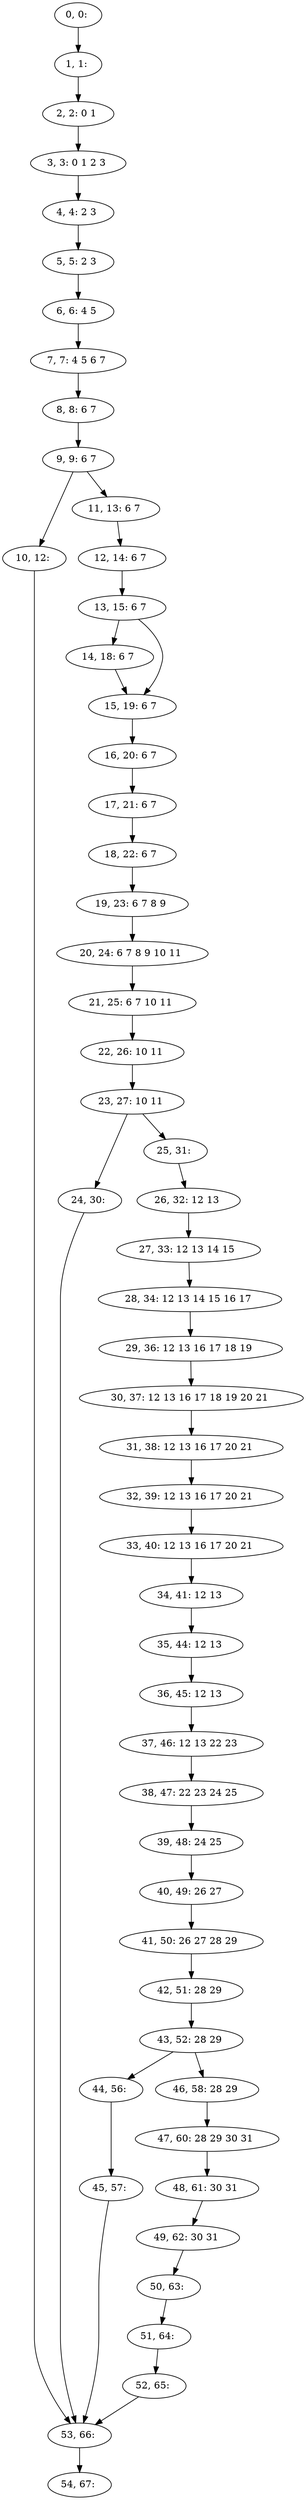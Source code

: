 digraph G {
0[label="0, 0: "];
1[label="1, 1: "];
2[label="2, 2: 0 1 "];
3[label="3, 3: 0 1 2 3 "];
4[label="4, 4: 2 3 "];
5[label="5, 5: 2 3 "];
6[label="6, 6: 4 5 "];
7[label="7, 7: 4 5 6 7 "];
8[label="8, 8: 6 7 "];
9[label="9, 9: 6 7 "];
10[label="10, 12: "];
11[label="11, 13: 6 7 "];
12[label="12, 14: 6 7 "];
13[label="13, 15: 6 7 "];
14[label="14, 18: 6 7 "];
15[label="15, 19: 6 7 "];
16[label="16, 20: 6 7 "];
17[label="17, 21: 6 7 "];
18[label="18, 22: 6 7 "];
19[label="19, 23: 6 7 8 9 "];
20[label="20, 24: 6 7 8 9 10 11 "];
21[label="21, 25: 6 7 10 11 "];
22[label="22, 26: 10 11 "];
23[label="23, 27: 10 11 "];
24[label="24, 30: "];
25[label="25, 31: "];
26[label="26, 32: 12 13 "];
27[label="27, 33: 12 13 14 15 "];
28[label="28, 34: 12 13 14 15 16 17 "];
29[label="29, 36: 12 13 16 17 18 19 "];
30[label="30, 37: 12 13 16 17 18 19 20 21 "];
31[label="31, 38: 12 13 16 17 20 21 "];
32[label="32, 39: 12 13 16 17 20 21 "];
33[label="33, 40: 12 13 16 17 20 21 "];
34[label="34, 41: 12 13 "];
35[label="35, 44: 12 13 "];
36[label="36, 45: 12 13 "];
37[label="37, 46: 12 13 22 23 "];
38[label="38, 47: 22 23 24 25 "];
39[label="39, 48: 24 25 "];
40[label="40, 49: 26 27 "];
41[label="41, 50: 26 27 28 29 "];
42[label="42, 51: 28 29 "];
43[label="43, 52: 28 29 "];
44[label="44, 56: "];
45[label="45, 57: "];
46[label="46, 58: 28 29 "];
47[label="47, 60: 28 29 30 31 "];
48[label="48, 61: 30 31 "];
49[label="49, 62: 30 31 "];
50[label="50, 63: "];
51[label="51, 64: "];
52[label="52, 65: "];
53[label="53, 66: "];
54[label="54, 67: "];
0->1 ;
1->2 ;
2->3 ;
3->4 ;
4->5 ;
5->6 ;
6->7 ;
7->8 ;
8->9 ;
9->10 ;
9->11 ;
10->53 ;
11->12 ;
12->13 ;
13->14 ;
13->15 ;
14->15 ;
15->16 ;
16->17 ;
17->18 ;
18->19 ;
19->20 ;
20->21 ;
21->22 ;
22->23 ;
23->24 ;
23->25 ;
24->53 ;
25->26 ;
26->27 ;
27->28 ;
28->29 ;
29->30 ;
30->31 ;
31->32 ;
32->33 ;
33->34 ;
34->35 ;
35->36 ;
36->37 ;
37->38 ;
38->39 ;
39->40 ;
40->41 ;
41->42 ;
42->43 ;
43->44 ;
43->46 ;
44->45 ;
45->53 ;
46->47 ;
47->48 ;
48->49 ;
49->50 ;
50->51 ;
51->52 ;
52->53 ;
53->54 ;
}
